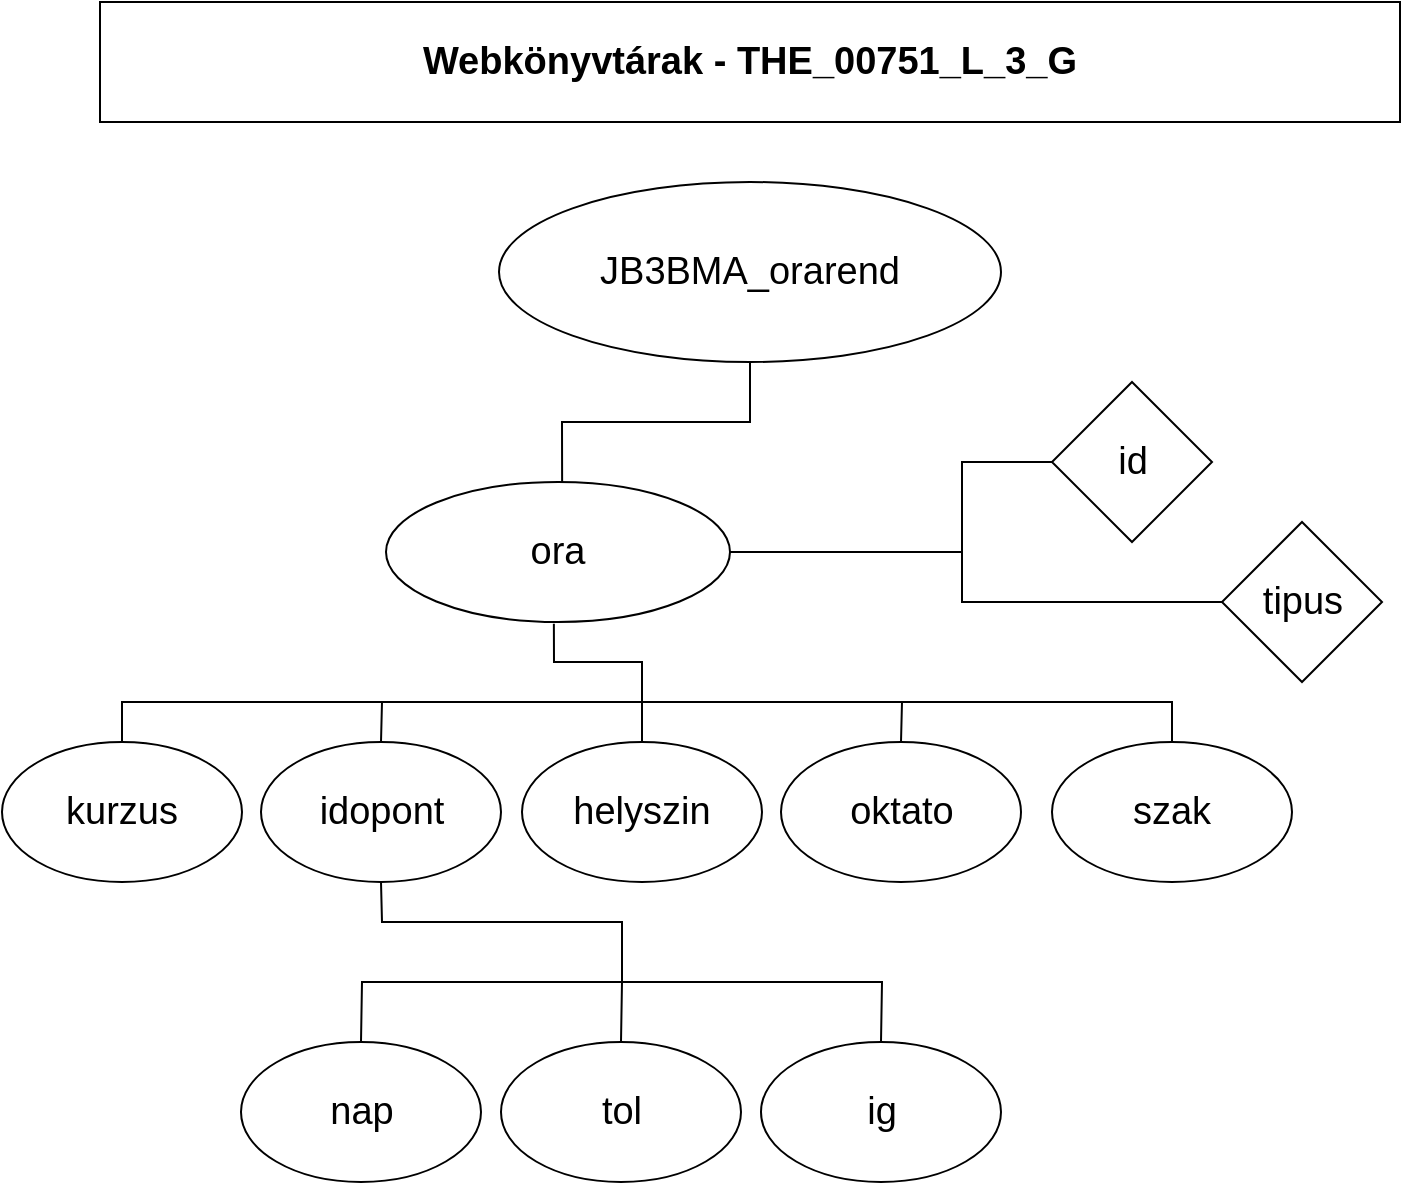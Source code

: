 <mxfile version="26.1.1">
  <diagram id="C5RBs43oDa-KdzZeNtuy" name="Page-1">
    <mxGraphModel dx="1195" dy="697" grid="1" gridSize="10" guides="1" tooltips="1" connect="1" arrows="1" fold="1" page="1" pageScale="1" pageWidth="827" pageHeight="1169" math="0" shadow="0">
      <root>
        <mxCell id="WIyWlLk6GJQsqaUBKTNV-0" />
        <mxCell id="WIyWlLk6GJQsqaUBKTNV-1" parent="WIyWlLk6GJQsqaUBKTNV-0" />
        <mxCell id="4Qpqymnsbr3WJ3inhcf8-0" value="" style="rounded=0;whiteSpace=wrap;html=1;" vertex="1" parent="WIyWlLk6GJQsqaUBKTNV-1">
          <mxGeometry x="89" y="30" width="650" height="60" as="geometry" />
        </mxCell>
        <mxCell id="4Qpqymnsbr3WJ3inhcf8-5" value="&lt;font style=&quot;font-size: 19px;&quot;&gt;&lt;b&gt;Webkönyvtárak - THE_00751_L_&lt;/b&gt;&lt;/font&gt;&lt;b style=&quot;font-size: 19px; background-color: transparent; color: light-dark(rgb(0, 0, 0), rgb(255, 255, 255));&quot;&gt;3_G&lt;/b&gt;" style="text;html=1;align=center;verticalAlign=middle;whiteSpace=wrap;rounded=0;" vertex="1" parent="WIyWlLk6GJQsqaUBKTNV-1">
          <mxGeometry x="114" y="45" width="600" height="30" as="geometry" />
        </mxCell>
        <mxCell id="4Qpqymnsbr3WJ3inhcf8-26" value="" style="ellipse;whiteSpace=wrap;html=1;" vertex="1" parent="WIyWlLk6GJQsqaUBKTNV-1">
          <mxGeometry x="288.5" y="120" width="251" height="90" as="geometry" />
        </mxCell>
        <mxCell id="4Qpqymnsbr3WJ3inhcf8-27" value="JB3BMA_orarend" style="text;html=1;align=center;verticalAlign=middle;whiteSpace=wrap;rounded=0;fontSize=19;" vertex="1" parent="WIyWlLk6GJQsqaUBKTNV-1">
          <mxGeometry x="306" y="150" width="216" height="30" as="geometry" />
        </mxCell>
        <mxCell id="4Qpqymnsbr3WJ3inhcf8-28" value="" style="ellipse;whiteSpace=wrap;html=1;" vertex="1" parent="WIyWlLk6GJQsqaUBKTNV-1">
          <mxGeometry x="232" y="270" width="172" height="70" as="geometry" />
        </mxCell>
        <mxCell id="4Qpqymnsbr3WJ3inhcf8-29" value="ora" style="text;html=1;align=center;verticalAlign=middle;whiteSpace=wrap;rounded=0;fontSize=19;" vertex="1" parent="WIyWlLk6GJQsqaUBKTNV-1">
          <mxGeometry x="258" y="290" width="120" height="30" as="geometry" />
        </mxCell>
        <mxCell id="4Qpqymnsbr3WJ3inhcf8-30" value="" style="ellipse;whiteSpace=wrap;html=1;" vertex="1" parent="WIyWlLk6GJQsqaUBKTNV-1">
          <mxGeometry x="40" y="400" width="120" height="70" as="geometry" />
        </mxCell>
        <mxCell id="4Qpqymnsbr3WJ3inhcf8-31" value="kurzus" style="text;html=1;align=center;verticalAlign=middle;whiteSpace=wrap;rounded=0;fontSize=19;" vertex="1" parent="WIyWlLk6GJQsqaUBKTNV-1">
          <mxGeometry x="50" y="420" width="100" height="30" as="geometry" />
        </mxCell>
        <mxCell id="4Qpqymnsbr3WJ3inhcf8-35" value="" style="ellipse;whiteSpace=wrap;html=1;" vertex="1" parent="WIyWlLk6GJQsqaUBKTNV-1">
          <mxGeometry x="169.5" y="400" width="120" height="70" as="geometry" />
        </mxCell>
        <mxCell id="4Qpqymnsbr3WJ3inhcf8-36" value="idopont" style="text;html=1;align=center;verticalAlign=middle;whiteSpace=wrap;rounded=0;fontSize=19;" vertex="1" parent="WIyWlLk6GJQsqaUBKTNV-1">
          <mxGeometry x="179.5" y="420" width="100" height="30" as="geometry" />
        </mxCell>
        <mxCell id="4Qpqymnsbr3WJ3inhcf8-37" value="" style="ellipse;whiteSpace=wrap;html=1;" vertex="1" parent="WIyWlLk6GJQsqaUBKTNV-1">
          <mxGeometry x="300" y="400" width="120" height="70" as="geometry" />
        </mxCell>
        <mxCell id="4Qpqymnsbr3WJ3inhcf8-38" value="helyszin" style="text;html=1;align=center;verticalAlign=middle;whiteSpace=wrap;rounded=0;fontSize=19;" vertex="1" parent="WIyWlLk6GJQsqaUBKTNV-1">
          <mxGeometry x="310" y="420" width="100" height="30" as="geometry" />
        </mxCell>
        <mxCell id="4Qpqymnsbr3WJ3inhcf8-39" value="" style="ellipse;whiteSpace=wrap;html=1;" vertex="1" parent="WIyWlLk6GJQsqaUBKTNV-1">
          <mxGeometry x="429.5" y="400" width="120" height="70" as="geometry" />
        </mxCell>
        <mxCell id="4Qpqymnsbr3WJ3inhcf8-40" value="oktato" style="text;html=1;align=center;verticalAlign=middle;whiteSpace=wrap;rounded=0;fontSize=19;" vertex="1" parent="WIyWlLk6GJQsqaUBKTNV-1">
          <mxGeometry x="439.5" y="420" width="100" height="30" as="geometry" />
        </mxCell>
        <mxCell id="4Qpqymnsbr3WJ3inhcf8-41" value="" style="ellipse;whiteSpace=wrap;html=1;" vertex="1" parent="WIyWlLk6GJQsqaUBKTNV-1">
          <mxGeometry x="565" y="400" width="120" height="70" as="geometry" />
        </mxCell>
        <mxCell id="4Qpqymnsbr3WJ3inhcf8-42" value="szak" style="text;html=1;align=center;verticalAlign=middle;whiteSpace=wrap;rounded=0;fontSize=19;" vertex="1" parent="WIyWlLk6GJQsqaUBKTNV-1">
          <mxGeometry x="575" y="420" width="100" height="30" as="geometry" />
        </mxCell>
        <mxCell id="4Qpqymnsbr3WJ3inhcf8-43" value="" style="ellipse;whiteSpace=wrap;html=1;" vertex="1" parent="WIyWlLk6GJQsqaUBKTNV-1">
          <mxGeometry x="159.5" y="550" width="120" height="70" as="geometry" />
        </mxCell>
        <mxCell id="4Qpqymnsbr3WJ3inhcf8-44" value="nap" style="text;html=1;align=center;verticalAlign=middle;whiteSpace=wrap;rounded=0;fontSize=19;" vertex="1" parent="WIyWlLk6GJQsqaUBKTNV-1">
          <mxGeometry x="169.5" y="570" width="100" height="30" as="geometry" />
        </mxCell>
        <mxCell id="4Qpqymnsbr3WJ3inhcf8-45" value="" style="ellipse;whiteSpace=wrap;html=1;" vertex="1" parent="WIyWlLk6GJQsqaUBKTNV-1">
          <mxGeometry x="289.5" y="550" width="120" height="70" as="geometry" />
        </mxCell>
        <mxCell id="4Qpqymnsbr3WJ3inhcf8-46" value="tol" style="text;html=1;align=center;verticalAlign=middle;whiteSpace=wrap;rounded=0;fontSize=19;" vertex="1" parent="WIyWlLk6GJQsqaUBKTNV-1">
          <mxGeometry x="299.5" y="570" width="100" height="30" as="geometry" />
        </mxCell>
        <mxCell id="4Qpqymnsbr3WJ3inhcf8-47" value="" style="ellipse;whiteSpace=wrap;html=1;" vertex="1" parent="WIyWlLk6GJQsqaUBKTNV-1">
          <mxGeometry x="419.5" y="550" width="120" height="70" as="geometry" />
        </mxCell>
        <mxCell id="4Qpqymnsbr3WJ3inhcf8-48" value="ig" style="text;html=1;align=center;verticalAlign=middle;whiteSpace=wrap;rounded=0;fontSize=19;" vertex="1" parent="WIyWlLk6GJQsqaUBKTNV-1">
          <mxGeometry x="429.5" y="570" width="100" height="30" as="geometry" />
        </mxCell>
        <mxCell id="4Qpqymnsbr3WJ3inhcf8-50" value="" style="endArrow=none;html=1;rounded=0;entryX=0.5;entryY=0;entryDx=0;entryDy=0;exitX=0.5;exitY=0;exitDx=0;exitDy=0;" edge="1" parent="WIyWlLk6GJQsqaUBKTNV-1" source="4Qpqymnsbr3WJ3inhcf8-43" target="4Qpqymnsbr3WJ3inhcf8-45">
          <mxGeometry width="50" height="50" relative="1" as="geometry">
            <mxPoint x="240" y="520" as="sourcePoint" />
            <mxPoint x="280" y="500" as="targetPoint" />
            <Array as="points">
              <mxPoint x="220" y="520" />
              <mxPoint x="280" y="520" />
              <mxPoint x="350" y="520" />
            </Array>
          </mxGeometry>
        </mxCell>
        <mxCell id="4Qpqymnsbr3WJ3inhcf8-51" value="" style="endArrow=none;html=1;rounded=0;entryX=0.5;entryY=0;entryDx=0;entryDy=0;" edge="1" parent="WIyWlLk6GJQsqaUBKTNV-1" target="4Qpqymnsbr3WJ3inhcf8-47">
          <mxGeometry width="50" height="50" relative="1" as="geometry">
            <mxPoint x="350" y="520" as="sourcePoint" />
            <mxPoint x="600" y="530" as="targetPoint" />
            <Array as="points">
              <mxPoint x="480" y="520" />
            </Array>
          </mxGeometry>
        </mxCell>
        <mxCell id="4Qpqymnsbr3WJ3inhcf8-52" value="" style="endArrow=none;html=1;rounded=0;entryX=0.5;entryY=1;entryDx=0;entryDy=0;" edge="1" parent="WIyWlLk6GJQsqaUBKTNV-1" target="4Qpqymnsbr3WJ3inhcf8-35">
          <mxGeometry width="50" height="50" relative="1" as="geometry">
            <mxPoint x="350" y="520" as="sourcePoint" />
            <mxPoint x="500" y="310" as="targetPoint" />
            <Array as="points">
              <mxPoint x="350" y="490" />
              <mxPoint x="230" y="490" />
            </Array>
          </mxGeometry>
        </mxCell>
        <mxCell id="4Qpqymnsbr3WJ3inhcf8-53" value="" style="endArrow=none;html=1;rounded=0;exitX=0.5;exitY=0;exitDx=0;exitDy=0;entryX=0.5;entryY=0;entryDx=0;entryDy=0;" edge="1" parent="WIyWlLk6GJQsqaUBKTNV-1" source="4Qpqymnsbr3WJ3inhcf8-30" target="4Qpqymnsbr3WJ3inhcf8-35">
          <mxGeometry width="50" height="50" relative="1" as="geometry">
            <mxPoint x="450" y="360" as="sourcePoint" />
            <mxPoint x="500" y="310" as="targetPoint" />
            <Array as="points">
              <mxPoint x="100" y="380" />
              <mxPoint x="230" y="380" />
            </Array>
          </mxGeometry>
        </mxCell>
        <mxCell id="4Qpqymnsbr3WJ3inhcf8-54" value="" style="endArrow=none;html=1;rounded=0;entryX=0.5;entryY=0;entryDx=0;entryDy=0;" edge="1" parent="WIyWlLk6GJQsqaUBKTNV-1" target="4Qpqymnsbr3WJ3inhcf8-37">
          <mxGeometry width="50" height="50" relative="1" as="geometry">
            <mxPoint x="230" y="380" as="sourcePoint" />
            <mxPoint x="390" y="350" as="targetPoint" />
            <Array as="points">
              <mxPoint x="360" y="380" />
            </Array>
          </mxGeometry>
        </mxCell>
        <mxCell id="4Qpqymnsbr3WJ3inhcf8-55" value="" style="endArrow=none;html=1;rounded=0;entryX=0.5;entryY=0;entryDx=0;entryDy=0;" edge="1" parent="WIyWlLk6GJQsqaUBKTNV-1" target="4Qpqymnsbr3WJ3inhcf8-39">
          <mxGeometry width="50" height="50" relative="1" as="geometry">
            <mxPoint x="360" y="380" as="sourcePoint" />
            <mxPoint x="500" y="340" as="targetPoint" />
            <Array as="points">
              <mxPoint x="490" y="380" />
            </Array>
          </mxGeometry>
        </mxCell>
        <mxCell id="4Qpqymnsbr3WJ3inhcf8-56" value="" style="endArrow=none;html=1;rounded=0;entryX=0.5;entryY=0;entryDx=0;entryDy=0;" edge="1" parent="WIyWlLk6GJQsqaUBKTNV-1" target="4Qpqymnsbr3WJ3inhcf8-41">
          <mxGeometry width="50" height="50" relative="1" as="geometry">
            <mxPoint x="490" y="380" as="sourcePoint" />
            <mxPoint x="630" y="330" as="targetPoint" />
            <Array as="points">
              <mxPoint x="625" y="380" />
            </Array>
          </mxGeometry>
        </mxCell>
        <mxCell id="4Qpqymnsbr3WJ3inhcf8-57" value="" style="endArrow=none;html=1;rounded=0;entryX=0.488;entryY=1.012;entryDx=0;entryDy=0;entryPerimeter=0;" edge="1" parent="WIyWlLk6GJQsqaUBKTNV-1" target="4Qpqymnsbr3WJ3inhcf8-28">
          <mxGeometry width="50" height="50" relative="1" as="geometry">
            <mxPoint x="360" y="380" as="sourcePoint" />
            <mxPoint x="440" y="320" as="targetPoint" />
            <Array as="points">
              <mxPoint x="360" y="360" />
              <mxPoint x="316" y="360" />
            </Array>
          </mxGeometry>
        </mxCell>
        <mxCell id="4Qpqymnsbr3WJ3inhcf8-58" value="" style="endArrow=none;html=1;rounded=0;exitX=0.512;exitY=0;exitDx=0;exitDy=0;entryX=0.5;entryY=1;entryDx=0;entryDy=0;exitPerimeter=0;" edge="1" parent="WIyWlLk6GJQsqaUBKTNV-1" source="4Qpqymnsbr3WJ3inhcf8-28" target="4Qpqymnsbr3WJ3inhcf8-26">
          <mxGeometry width="50" height="50" relative="1" as="geometry">
            <mxPoint x="430" y="270" as="sourcePoint" />
            <mxPoint x="480" y="220" as="targetPoint" />
            <Array as="points">
              <mxPoint x="320" y="240" />
              <mxPoint x="414" y="240" />
            </Array>
          </mxGeometry>
        </mxCell>
        <mxCell id="4Qpqymnsbr3WJ3inhcf8-59" value="" style="rhombus;whiteSpace=wrap;html=1;" vertex="1" parent="WIyWlLk6GJQsqaUBKTNV-1">
          <mxGeometry x="565" y="220" width="80" height="80" as="geometry" />
        </mxCell>
        <mxCell id="4Qpqymnsbr3WJ3inhcf8-60" value="" style="rhombus;whiteSpace=wrap;html=1;direction=south;" vertex="1" parent="WIyWlLk6GJQsqaUBKTNV-1">
          <mxGeometry x="650" y="290" width="80" height="80" as="geometry" />
        </mxCell>
        <mxCell id="4Qpqymnsbr3WJ3inhcf8-61" value="id" style="text;html=1;align=center;verticalAlign=middle;whiteSpace=wrap;rounded=0;fontSize=19;" vertex="1" parent="WIyWlLk6GJQsqaUBKTNV-1">
          <mxGeometry x="569.75" y="245" width="70.5" height="30" as="geometry" />
        </mxCell>
        <mxCell id="4Qpqymnsbr3WJ3inhcf8-62" value="tipus" style="text;html=1;align=center;verticalAlign=middle;whiteSpace=wrap;rounded=0;fontSize=19;" vertex="1" parent="WIyWlLk6GJQsqaUBKTNV-1">
          <mxGeometry x="654.75" y="315" width="70.5" height="30" as="geometry" />
        </mxCell>
        <mxCell id="4Qpqymnsbr3WJ3inhcf8-63" value="" style="endArrow=none;html=1;rounded=0;exitX=1;exitY=0.5;exitDx=0;exitDy=0;entryX=0;entryY=0.5;entryDx=0;entryDy=0;" edge="1" parent="WIyWlLk6GJQsqaUBKTNV-1" source="4Qpqymnsbr3WJ3inhcf8-28" target="4Qpqymnsbr3WJ3inhcf8-59">
          <mxGeometry width="50" height="50" relative="1" as="geometry">
            <mxPoint x="430" y="310" as="sourcePoint" />
            <mxPoint x="480" y="260" as="targetPoint" />
            <Array as="points">
              <mxPoint x="520" y="305" />
              <mxPoint x="520" y="260" />
            </Array>
          </mxGeometry>
        </mxCell>
        <mxCell id="4Qpqymnsbr3WJ3inhcf8-64" value="" style="endArrow=none;html=1;rounded=0;entryX=0.5;entryY=1;entryDx=0;entryDy=0;exitX=1;exitY=0.5;exitDx=0;exitDy=0;" edge="1" parent="WIyWlLk6GJQsqaUBKTNV-1" source="4Qpqymnsbr3WJ3inhcf8-28" target="4Qpqymnsbr3WJ3inhcf8-60">
          <mxGeometry width="50" height="50" relative="1" as="geometry">
            <mxPoint x="520" y="310" as="sourcePoint" />
            <mxPoint x="620" y="330" as="targetPoint" />
            <Array as="points">
              <mxPoint x="520" y="305" />
              <mxPoint x="520" y="330" />
            </Array>
          </mxGeometry>
        </mxCell>
      </root>
    </mxGraphModel>
  </diagram>
</mxfile>
